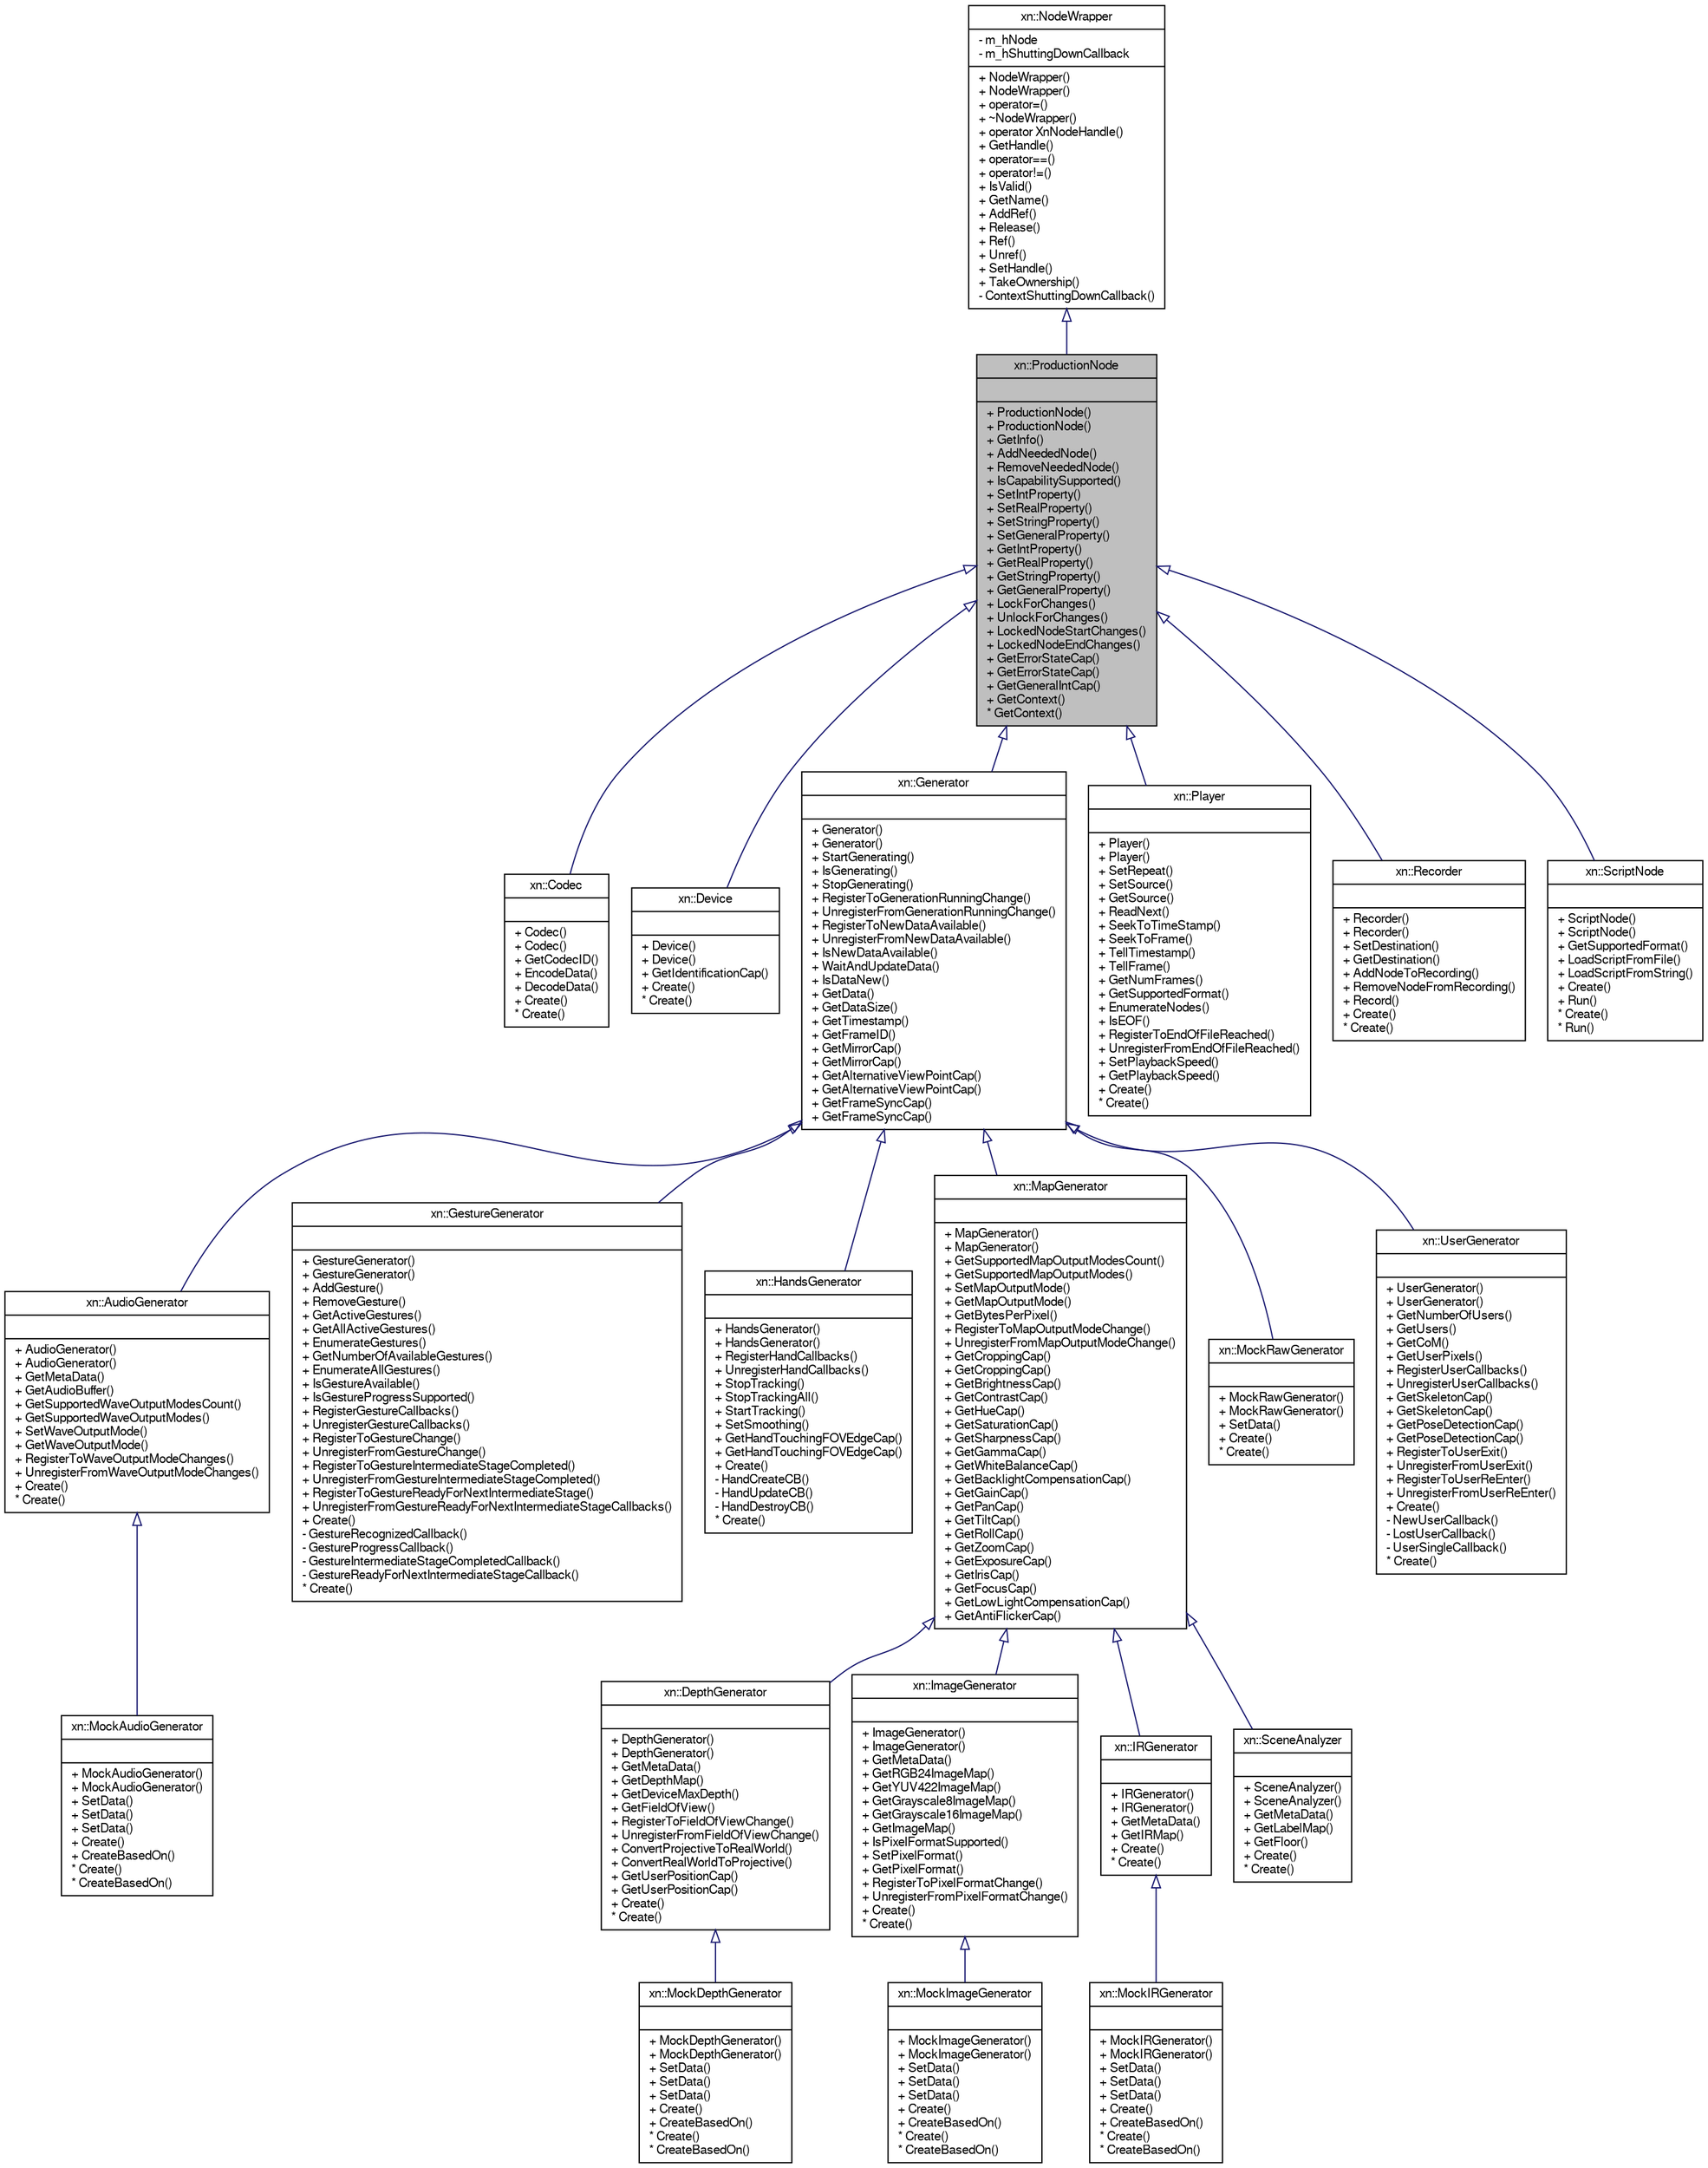 digraph G
{
  edge [fontname="FreeSans",fontsize="10",labelfontname="FreeSans",labelfontsize="10"];
  node [fontname="FreeSans",fontsize="10",shape=record];
  Node1 [label="{xn::ProductionNode\n||+ ProductionNode()\l+ ProductionNode()\l+ GetInfo()\l+ AddNeededNode()\l+ RemoveNeededNode()\l+ IsCapabilitySupported()\l+ SetIntProperty()\l+ SetRealProperty()\l+ SetStringProperty()\l+ SetGeneralProperty()\l+ GetIntProperty()\l+ GetRealProperty()\l+ GetStringProperty()\l+ GetGeneralProperty()\l+ LockForChanges()\l+ UnlockForChanges()\l+ LockedNodeStartChanges()\l+ LockedNodeEndChanges()\l+ GetErrorStateCap()\l+ GetErrorStateCap()\l+ GetGeneralIntCap()\l+ GetContext()\l* GetContext()\l}",height=0.2,width=0.4,color="black", fillcolor="grey75", style="filled" fontcolor="black"];
  Node2 -> Node1 [dir=back,color="midnightblue",fontsize="10",style="solid",arrowtail="empty",fontname="FreeSans"];
  Node2 [label="{xn::NodeWrapper\n|- m_hNode\l- m_hShuttingDownCallback\l|+ NodeWrapper()\l+ NodeWrapper()\l+ operator=()\l+ ~NodeWrapper()\l+ operator XnNodeHandle()\l+ GetHandle()\l+ operator==()\l+ operator!=()\l+ IsValid()\l+ GetName()\l+ AddRef()\l+ Release()\l+ Ref()\l+ Unref()\l+ SetHandle()\l+ TakeOwnership()\l- ContextShuttingDownCallback()\l}",height=0.2,width=0.4,color="black", fillcolor="white", style="filled",URL="$classxn_1_1_node_wrapper.html"];
  Node1 -> Node3 [dir=back,color="midnightblue",fontsize="10",style="solid",arrowtail="empty",fontname="FreeSans"];
  Node3 [label="{xn::Codec\n||+ Codec()\l+ Codec()\l+ GetCodecID()\l+ EncodeData()\l+ DecodeData()\l+ Create()\l* Create()\l}",height=0.2,width=0.4,color="black", fillcolor="white", style="filled",URL="$classxn_1_1_codec.html"];
  Node1 -> Node4 [dir=back,color="midnightblue",fontsize="10",style="solid",arrowtail="empty",fontname="FreeSans"];
  Node4 [label="{xn::Device\n||+ Device()\l+ Device()\l+ GetIdentificationCap()\l+ Create()\l* Create()\l}",height=0.2,width=0.4,color="black", fillcolor="white", style="filled",URL="$classxn_1_1_device.html"];
  Node1 -> Node5 [dir=back,color="midnightblue",fontsize="10",style="solid",arrowtail="empty",fontname="FreeSans"];
  Node5 [label="{xn::Generator\n||+ Generator()\l+ Generator()\l+ StartGenerating()\l+ IsGenerating()\l+ StopGenerating()\l+ RegisterToGenerationRunningChange()\l+ UnregisterFromGenerationRunningChange()\l+ RegisterToNewDataAvailable()\l+ UnregisterFromNewDataAvailable()\l+ IsNewDataAvailable()\l+ WaitAndUpdateData()\l+ IsDataNew()\l+ GetData()\l+ GetDataSize()\l+ GetTimestamp()\l+ GetFrameID()\l+ GetMirrorCap()\l+ GetMirrorCap()\l+ GetAlternativeViewPointCap()\l+ GetAlternativeViewPointCap()\l+ GetFrameSyncCap()\l+ GetFrameSyncCap()\l}",height=0.2,width=0.4,color="black", fillcolor="white", style="filled",URL="$classxn_1_1_generator.html"];
  Node5 -> Node6 [dir=back,color="midnightblue",fontsize="10",style="solid",arrowtail="empty",fontname="FreeSans"];
  Node6 [label="{xn::AudioGenerator\n||+ AudioGenerator()\l+ AudioGenerator()\l+ GetMetaData()\l+ GetAudioBuffer()\l+ GetSupportedWaveOutputModesCount()\l+ GetSupportedWaveOutputModes()\l+ SetWaveOutputMode()\l+ GetWaveOutputMode()\l+ RegisterToWaveOutputModeChanges()\l+ UnregisterFromWaveOutputModeChanges()\l+ Create()\l* Create()\l}",height=0.2,width=0.4,color="black", fillcolor="white", style="filled",URL="$classxn_1_1_audio_generator.html"];
  Node6 -> Node7 [dir=back,color="midnightblue",fontsize="10",style="solid",arrowtail="empty",fontname="FreeSans"];
  Node7 [label="{xn::MockAudioGenerator\n||+ MockAudioGenerator()\l+ MockAudioGenerator()\l+ SetData()\l+ SetData()\l+ SetData()\l+ Create()\l+ CreateBasedOn()\l* Create()\l* CreateBasedOn()\l}",height=0.2,width=0.4,color="black", fillcolor="white", style="filled",URL="$classxn_1_1_mock_audio_generator.html"];
  Node5 -> Node8 [dir=back,color="midnightblue",fontsize="10",style="solid",arrowtail="empty",fontname="FreeSans"];
  Node8 [label="{xn::GestureGenerator\n||+ GestureGenerator()\l+ GestureGenerator()\l+ AddGesture()\l+ RemoveGesture()\l+ GetActiveGestures()\l+ GetAllActiveGestures()\l+ EnumerateGestures()\l+ GetNumberOfAvailableGestures()\l+ EnumerateAllGestures()\l+ IsGestureAvailable()\l+ IsGestureProgressSupported()\l+ RegisterGestureCallbacks()\l+ UnregisterGestureCallbacks()\l+ RegisterToGestureChange()\l+ UnregisterFromGestureChange()\l+ RegisterToGestureIntermediateStageCompleted()\l+ UnregisterFromGestureIntermediateStageCompleted()\l+ RegisterToGestureReadyForNextIntermediateStage()\l+ UnregisterFromGestureReadyForNextIntermediateStageCallbacks()\l+ Create()\l- GestureRecognizedCallback()\l- GestureProgressCallback()\l- GestureIntermediateStageCompletedCallback()\l- GestureReadyForNextIntermediateStageCallback()\l* Create()\l}",height=0.2,width=0.4,color="black", fillcolor="white", style="filled",URL="$classxn_1_1_gesture_generator.html"];
  Node5 -> Node9 [dir=back,color="midnightblue",fontsize="10",style="solid",arrowtail="empty",fontname="FreeSans"];
  Node9 [label="{xn::HandsGenerator\n||+ HandsGenerator()\l+ HandsGenerator()\l+ RegisterHandCallbacks()\l+ UnregisterHandCallbacks()\l+ StopTracking()\l+ StopTrackingAll()\l+ StartTracking()\l+ SetSmoothing()\l+ GetHandTouchingFOVEdgeCap()\l+ GetHandTouchingFOVEdgeCap()\l+ Create()\l- HandCreateCB()\l- HandUpdateCB()\l- HandDestroyCB()\l* Create()\l}",height=0.2,width=0.4,color="black", fillcolor="white", style="filled",URL="$classxn_1_1_hands_generator.html"];
  Node5 -> Node10 [dir=back,color="midnightblue",fontsize="10",style="solid",arrowtail="empty",fontname="FreeSans"];
  Node10 [label="{xn::MapGenerator\n||+ MapGenerator()\l+ MapGenerator()\l+ GetSupportedMapOutputModesCount()\l+ GetSupportedMapOutputModes()\l+ SetMapOutputMode()\l+ GetMapOutputMode()\l+ GetBytesPerPixel()\l+ RegisterToMapOutputModeChange()\l+ UnregisterFromMapOutputModeChange()\l+ GetCroppingCap()\l+ GetCroppingCap()\l+ GetBrightnessCap()\l+ GetContrastCap()\l+ GetHueCap()\l+ GetSaturationCap()\l+ GetSharpnessCap()\l+ GetGammaCap()\l+ GetWhiteBalanceCap()\l+ GetBacklightCompensationCap()\l+ GetGainCap()\l+ GetPanCap()\l+ GetTiltCap()\l+ GetRollCap()\l+ GetZoomCap()\l+ GetExposureCap()\l+ GetIrisCap()\l+ GetFocusCap()\l+ GetLowLightCompensationCap()\l+ GetAntiFlickerCap()\l}",height=0.2,width=0.4,color="black", fillcolor="white", style="filled",URL="$classxn_1_1_map_generator.html"];
  Node10 -> Node11 [dir=back,color="midnightblue",fontsize="10",style="solid",arrowtail="empty",fontname="FreeSans"];
  Node11 [label="{xn::DepthGenerator\n||+ DepthGenerator()\l+ DepthGenerator()\l+ GetMetaData()\l+ GetDepthMap()\l+ GetDeviceMaxDepth()\l+ GetFieldOfView()\l+ RegisterToFieldOfViewChange()\l+ UnregisterFromFieldOfViewChange()\l+ ConvertProjectiveToRealWorld()\l+ ConvertRealWorldToProjective()\l+ GetUserPositionCap()\l+ GetUserPositionCap()\l+ Create()\l* Create()\l}",height=0.2,width=0.4,color="black", fillcolor="white", style="filled",URL="$classxn_1_1_depth_generator.html"];
  Node11 -> Node12 [dir=back,color="midnightblue",fontsize="10",style="solid",arrowtail="empty",fontname="FreeSans"];
  Node12 [label="{xn::MockDepthGenerator\n||+ MockDepthGenerator()\l+ MockDepthGenerator()\l+ SetData()\l+ SetData()\l+ SetData()\l+ Create()\l+ CreateBasedOn()\l* Create()\l* CreateBasedOn()\l}",height=0.2,width=0.4,color="black", fillcolor="white", style="filled",URL="$classxn_1_1_mock_depth_generator.html"];
  Node10 -> Node13 [dir=back,color="midnightblue",fontsize="10",style="solid",arrowtail="empty",fontname="FreeSans"];
  Node13 [label="{xn::ImageGenerator\n||+ ImageGenerator()\l+ ImageGenerator()\l+ GetMetaData()\l+ GetRGB24ImageMap()\l+ GetYUV422ImageMap()\l+ GetGrayscale8ImageMap()\l+ GetGrayscale16ImageMap()\l+ GetImageMap()\l+ IsPixelFormatSupported()\l+ SetPixelFormat()\l+ GetPixelFormat()\l+ RegisterToPixelFormatChange()\l+ UnregisterFromPixelFormatChange()\l+ Create()\l* Create()\l}",height=0.2,width=0.4,color="black", fillcolor="white", style="filled",URL="$classxn_1_1_image_generator.html"];
  Node13 -> Node14 [dir=back,color="midnightblue",fontsize="10",style="solid",arrowtail="empty",fontname="FreeSans"];
  Node14 [label="{xn::MockImageGenerator\n||+ MockImageGenerator()\l+ MockImageGenerator()\l+ SetData()\l+ SetData()\l+ SetData()\l+ Create()\l+ CreateBasedOn()\l* Create()\l* CreateBasedOn()\l}",height=0.2,width=0.4,color="black", fillcolor="white", style="filled",URL="$classxn_1_1_mock_image_generator.html"];
  Node10 -> Node15 [dir=back,color="midnightblue",fontsize="10",style="solid",arrowtail="empty",fontname="FreeSans"];
  Node15 [label="{xn::IRGenerator\n||+ IRGenerator()\l+ IRGenerator()\l+ GetMetaData()\l+ GetIRMap()\l+ Create()\l* Create()\l}",height=0.2,width=0.4,color="black", fillcolor="white", style="filled",URL="$classxn_1_1_i_r_generator.html"];
  Node15 -> Node16 [dir=back,color="midnightblue",fontsize="10",style="solid",arrowtail="empty",fontname="FreeSans"];
  Node16 [label="{xn::MockIRGenerator\n||+ MockIRGenerator()\l+ MockIRGenerator()\l+ SetData()\l+ SetData()\l+ SetData()\l+ Create()\l+ CreateBasedOn()\l* Create()\l* CreateBasedOn()\l}",height=0.2,width=0.4,color="black", fillcolor="white", style="filled",URL="$classxn_1_1_mock_i_r_generator.html"];
  Node10 -> Node17 [dir=back,color="midnightblue",fontsize="10",style="solid",arrowtail="empty",fontname="FreeSans"];
  Node17 [label="{xn::SceneAnalyzer\n||+ SceneAnalyzer()\l+ SceneAnalyzer()\l+ GetMetaData()\l+ GetLabelMap()\l+ GetFloor()\l+ Create()\l* Create()\l}",height=0.2,width=0.4,color="black", fillcolor="white", style="filled",URL="$classxn_1_1_scene_analyzer.html"];
  Node5 -> Node18 [dir=back,color="midnightblue",fontsize="10",style="solid",arrowtail="empty",fontname="FreeSans"];
  Node18 [label="{xn::MockRawGenerator\n||+ MockRawGenerator()\l+ MockRawGenerator()\l+ SetData()\l+ Create()\l* Create()\l}",height=0.2,width=0.4,color="black", fillcolor="white", style="filled",URL="$classxn_1_1_mock_raw_generator.html"];
  Node5 -> Node19 [dir=back,color="midnightblue",fontsize="10",style="solid",arrowtail="empty",fontname="FreeSans"];
  Node19 [label="{xn::UserGenerator\n||+ UserGenerator()\l+ UserGenerator()\l+ GetNumberOfUsers()\l+ GetUsers()\l+ GetCoM()\l+ GetUserPixels()\l+ RegisterUserCallbacks()\l+ UnregisterUserCallbacks()\l+ GetSkeletonCap()\l+ GetSkeletonCap()\l+ GetPoseDetectionCap()\l+ GetPoseDetectionCap()\l+ RegisterToUserExit()\l+ UnregisterFromUserExit()\l+ RegisterToUserReEnter()\l+ UnregisterFromUserReEnter()\l+ Create()\l- NewUserCallback()\l- LostUserCallback()\l- UserSingleCallback()\l* Create()\l}",height=0.2,width=0.4,color="black", fillcolor="white", style="filled",URL="$classxn_1_1_user_generator.html"];
  Node1 -> Node20 [dir=back,color="midnightblue",fontsize="10",style="solid",arrowtail="empty",fontname="FreeSans"];
  Node20 [label="{xn::Player\n||+ Player()\l+ Player()\l+ SetRepeat()\l+ SetSource()\l+ GetSource()\l+ ReadNext()\l+ SeekToTimeStamp()\l+ SeekToFrame()\l+ TellTimestamp()\l+ TellFrame()\l+ GetNumFrames()\l+ GetSupportedFormat()\l+ EnumerateNodes()\l+ IsEOF()\l+ RegisterToEndOfFileReached()\l+ UnregisterFromEndOfFileReached()\l+ SetPlaybackSpeed()\l+ GetPlaybackSpeed()\l+ Create()\l* Create()\l}",height=0.2,width=0.4,color="black", fillcolor="white", style="filled",URL="$classxn_1_1_player.html"];
  Node1 -> Node21 [dir=back,color="midnightblue",fontsize="10",style="solid",arrowtail="empty",fontname="FreeSans"];
  Node21 [label="{xn::Recorder\n||+ Recorder()\l+ Recorder()\l+ SetDestination()\l+ GetDestination()\l+ AddNodeToRecording()\l+ RemoveNodeFromRecording()\l+ Record()\l+ Create()\l* Create()\l}",height=0.2,width=0.4,color="black", fillcolor="white", style="filled",URL="$classxn_1_1_recorder.html"];
  Node1 -> Node22 [dir=back,color="midnightblue",fontsize="10",style="solid",arrowtail="empty",fontname="FreeSans"];
  Node22 [label="{xn::ScriptNode\n||+ ScriptNode()\l+ ScriptNode()\l+ GetSupportedFormat()\l+ LoadScriptFromFile()\l+ LoadScriptFromString()\l+ Create()\l+ Run()\l* Create()\l* Run()\l}",height=0.2,width=0.4,color="black", fillcolor="white", style="filled",URL="$classxn_1_1_script_node.html"];
}

